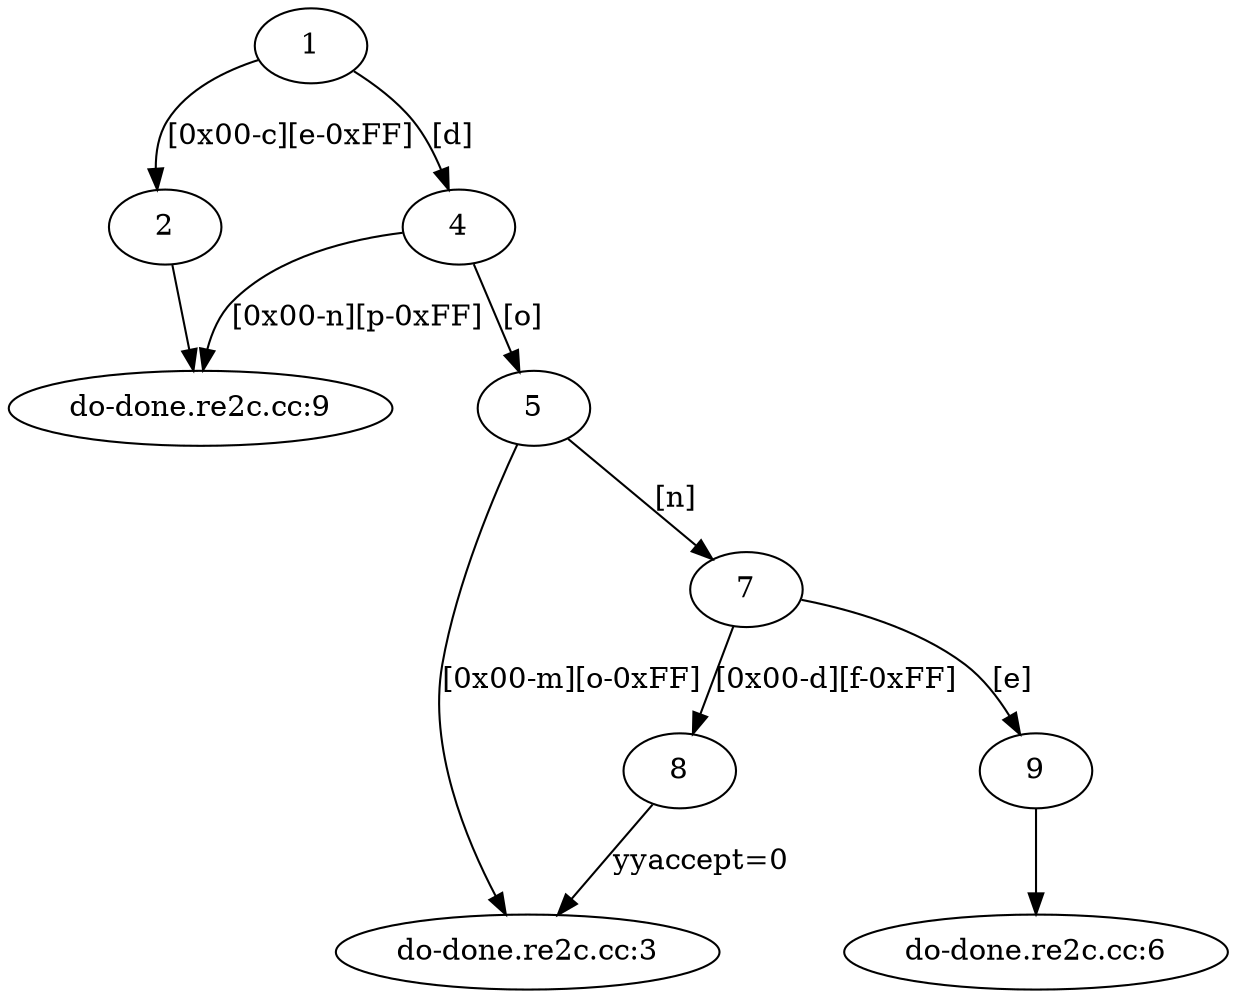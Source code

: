/* Generated by re2c 1.0.3 on Wed Dec 30 21:52:53 2020 */
digraph re2c {
1 -> 2 [label="[0x00-c][e-0xFF]"]
1 -> 4 [label="[d]"]
2 -> 3
3 [label="do-done.re2c.cc:9"]
4 -> 3 [label="[0x00-n][p-0xFF]"]
4 -> 5 [label="[o]"]
5 -> 6 [label="[0x00-m][o-0xFF]"]
5 -> 7 [label="[n]"]
6 [label="do-done.re2c.cc:3"]
7 -> 8 [label="[0x00-d][f-0xFF]"]
7 -> 9 [label="[e]"]
8 -> 6 [label="yyaccept=0"]
9 -> 10
10 [label="do-done.re2c.cc:6"]
}
